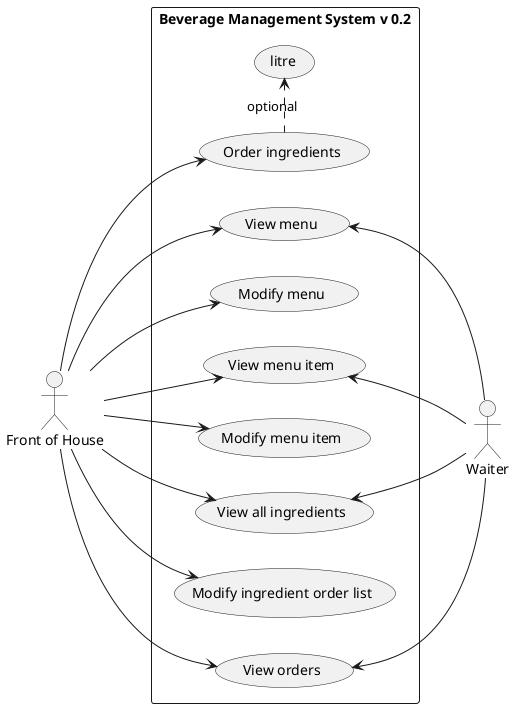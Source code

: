 @startuml

left to right direction

actor "Front of House" as FoH
actor Waiter

rectangle "Beverage Management System v 0.2" {
    (View menu) as (MenuView)
    (Modify menu) as (MenuUpdate)

    (View menu item) as (MenuItemView)
    (Modify menu item) as (MenuItemUpdate)

    (View all ingredients) as (IngredientAll)
    (Modify ingredient order list) as (IngredientUpdate)
    (Order ingredients) as (IngredientOrder)
    (View orders) as (BarOrderView)
    (litre) as (IngredientQuantity)
    (IngredientOrder) .> (IngredientQuantity) : optional

    FoH --> (MenuView)
    FoH --> (MenuUpdate)
    FoH --> (MenuItemView)
    FoH --> (MenuItemUpdate)

    FoH --> (IngredientAll)
    FoH --> (IngredientUpdate)
    FoH --> (IngredientOrder)
    FoH --> (BarOrderView)

    (MenuView) <-- Waiter
    (MenuItemView) <-- Waiter
    (IngredientAll) <-- Waiter
    (BarOrderView) <-- Waiter
}

@enduml
